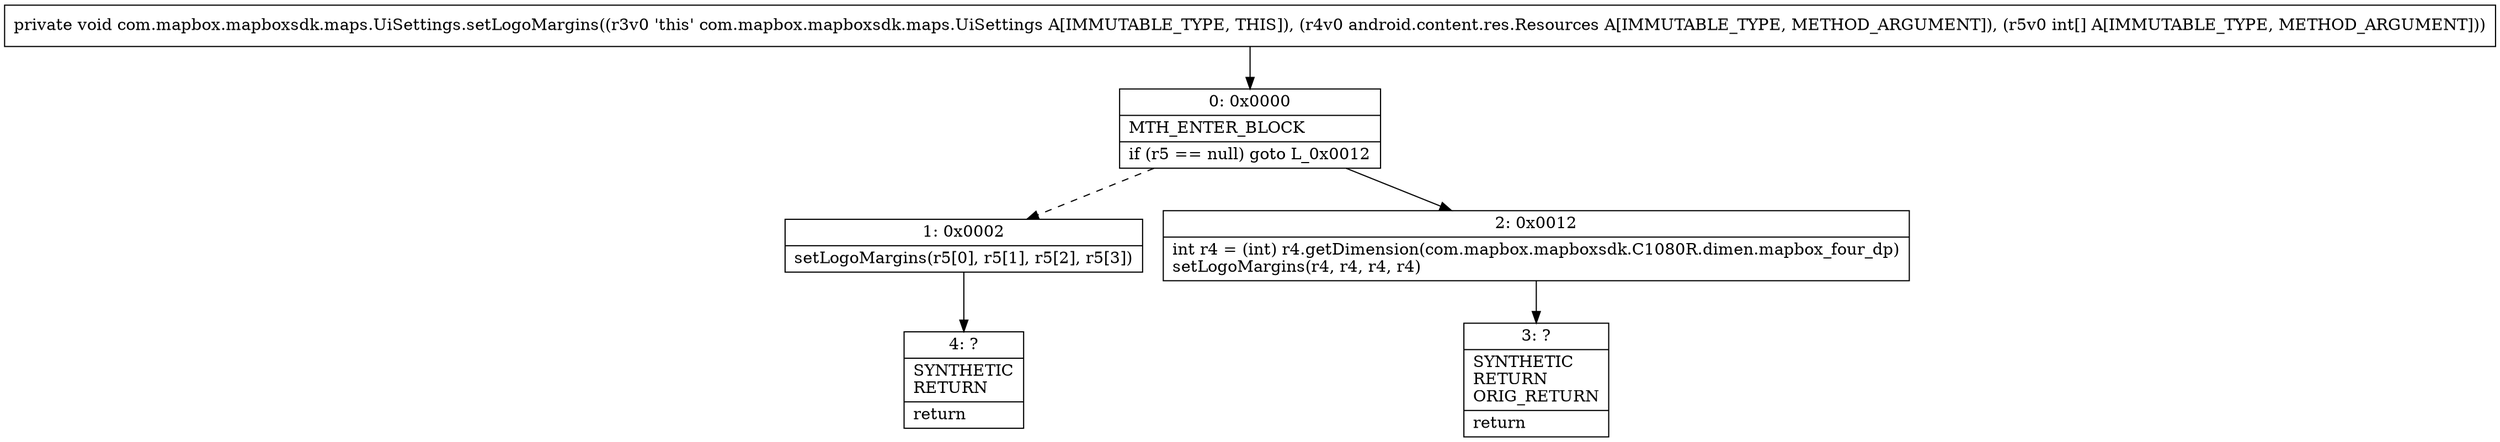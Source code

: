 digraph "CFG forcom.mapbox.mapboxsdk.maps.UiSettings.setLogoMargins(Landroid\/content\/res\/Resources;[I)V" {
Node_0 [shape=record,label="{0\:\ 0x0000|MTH_ENTER_BLOCK\l|if (r5 == null) goto L_0x0012\l}"];
Node_1 [shape=record,label="{1\:\ 0x0002|setLogoMargins(r5[0], r5[1], r5[2], r5[3])\l}"];
Node_2 [shape=record,label="{2\:\ 0x0012|int r4 = (int) r4.getDimension(com.mapbox.mapboxsdk.C1080R.dimen.mapbox_four_dp)\lsetLogoMargins(r4, r4, r4, r4)\l}"];
Node_3 [shape=record,label="{3\:\ ?|SYNTHETIC\lRETURN\lORIG_RETURN\l|return\l}"];
Node_4 [shape=record,label="{4\:\ ?|SYNTHETIC\lRETURN\l|return\l}"];
MethodNode[shape=record,label="{private void com.mapbox.mapboxsdk.maps.UiSettings.setLogoMargins((r3v0 'this' com.mapbox.mapboxsdk.maps.UiSettings A[IMMUTABLE_TYPE, THIS]), (r4v0 android.content.res.Resources A[IMMUTABLE_TYPE, METHOD_ARGUMENT]), (r5v0 int[] A[IMMUTABLE_TYPE, METHOD_ARGUMENT])) }"];
MethodNode -> Node_0;
Node_0 -> Node_1[style=dashed];
Node_0 -> Node_2;
Node_1 -> Node_4;
Node_2 -> Node_3;
}

